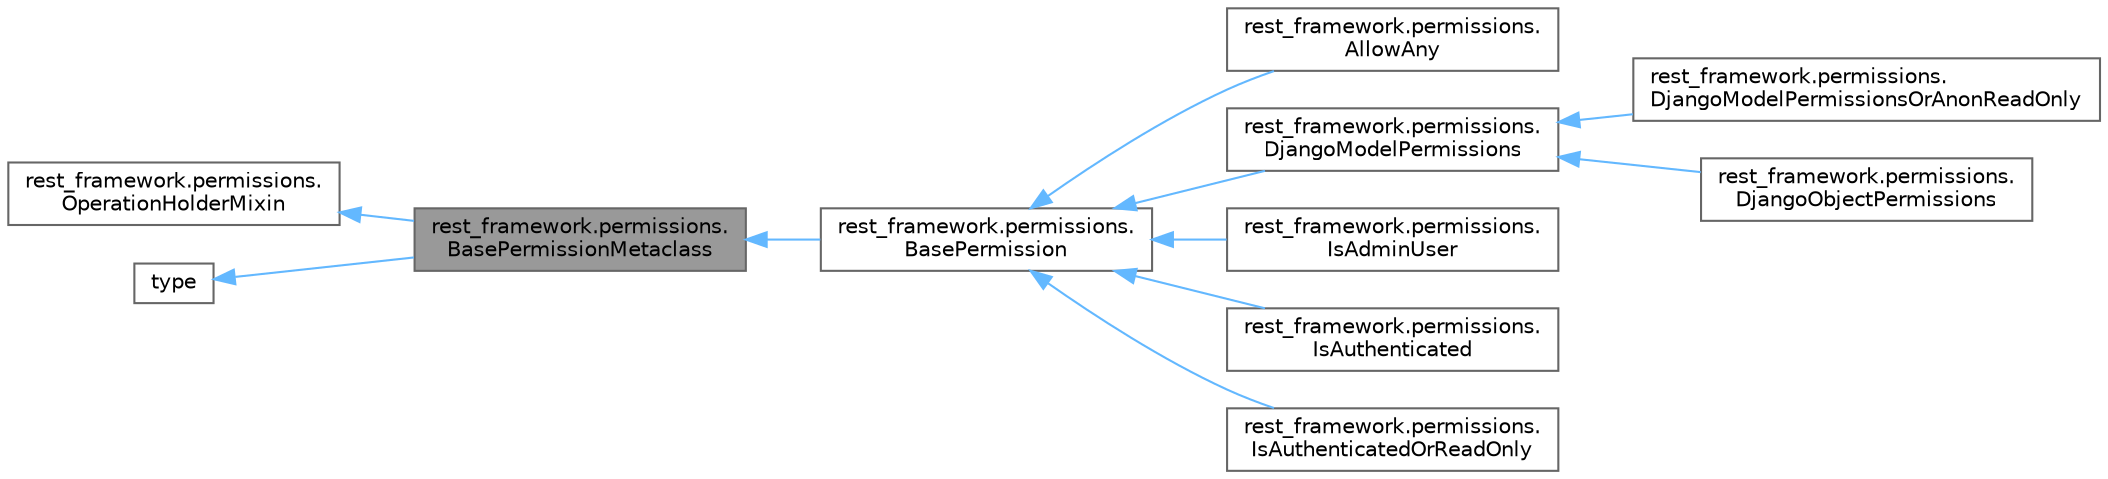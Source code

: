 digraph "rest_framework.permissions.BasePermissionMetaclass"
{
 // LATEX_PDF_SIZE
  bgcolor="transparent";
  edge [fontname=Helvetica,fontsize=10,labelfontname=Helvetica,labelfontsize=10];
  node [fontname=Helvetica,fontsize=10,shape=box,height=0.2,width=0.4];
  rankdir="LR";
  Node1 [id="Node000001",label="rest_framework.permissions.\lBasePermissionMetaclass",height=0.2,width=0.4,color="gray40", fillcolor="grey60", style="filled", fontcolor="black",tooltip=" "];
  Node2 -> Node1 [id="edge11_Node000001_Node000002",dir="back",color="steelblue1",style="solid",tooltip=" "];
  Node2 [id="Node000002",label="rest_framework.permissions.\lOperationHolderMixin",height=0.2,width=0.4,color="gray40", fillcolor="white", style="filled",URL="$classrest__framework_1_1permissions_1_1OperationHolderMixin.html",tooltip=" "];
  Node3 -> Node1 [id="edge12_Node000001_Node000003",dir="back",color="steelblue1",style="solid",tooltip=" "];
  Node3 [id="Node000003",label="type",height=0.2,width=0.4,color="gray40", fillcolor="white", style="filled",tooltip=" "];
  Node1 -> Node4 [id="edge13_Node000001_Node000004",dir="back",color="steelblue1",style="solid",tooltip=" "];
  Node4 [id="Node000004",label="rest_framework.permissions.\lBasePermission",height=0.2,width=0.4,color="gray40", fillcolor="white", style="filled",URL="$classrest__framework_1_1permissions_1_1BasePermission.html",tooltip=" "];
  Node4 -> Node5 [id="edge14_Node000004_Node000005",dir="back",color="steelblue1",style="solid",tooltip=" "];
  Node5 [id="Node000005",label="rest_framework.permissions.\lAllowAny",height=0.2,width=0.4,color="gray40", fillcolor="white", style="filled",URL="$classrest__framework_1_1permissions_1_1AllowAny.html",tooltip=" "];
  Node4 -> Node6 [id="edge15_Node000004_Node000006",dir="back",color="steelblue1",style="solid",tooltip=" "];
  Node6 [id="Node000006",label="rest_framework.permissions.\lDjangoModelPermissions",height=0.2,width=0.4,color="gray40", fillcolor="white", style="filled",URL="$classrest__framework_1_1permissions_1_1DjangoModelPermissions.html",tooltip=" "];
  Node6 -> Node7 [id="edge16_Node000006_Node000007",dir="back",color="steelblue1",style="solid",tooltip=" "];
  Node7 [id="Node000007",label="rest_framework.permissions.\lDjangoModelPermissionsOrAnonReadOnly",height=0.2,width=0.4,color="gray40", fillcolor="white", style="filled",URL="$classrest__framework_1_1permissions_1_1DjangoModelPermissionsOrAnonReadOnly.html",tooltip=" "];
  Node6 -> Node8 [id="edge17_Node000006_Node000008",dir="back",color="steelblue1",style="solid",tooltip=" "];
  Node8 [id="Node000008",label="rest_framework.permissions.\lDjangoObjectPermissions",height=0.2,width=0.4,color="gray40", fillcolor="white", style="filled",URL="$classrest__framework_1_1permissions_1_1DjangoObjectPermissions.html",tooltip=" "];
  Node4 -> Node9 [id="edge18_Node000004_Node000009",dir="back",color="steelblue1",style="solid",tooltip=" "];
  Node9 [id="Node000009",label="rest_framework.permissions.\lIsAdminUser",height=0.2,width=0.4,color="gray40", fillcolor="white", style="filled",URL="$classrest__framework_1_1permissions_1_1IsAdminUser.html",tooltip=" "];
  Node4 -> Node10 [id="edge19_Node000004_Node000010",dir="back",color="steelblue1",style="solid",tooltip=" "];
  Node10 [id="Node000010",label="rest_framework.permissions.\lIsAuthenticated",height=0.2,width=0.4,color="gray40", fillcolor="white", style="filled",URL="$classrest__framework_1_1permissions_1_1IsAuthenticated.html",tooltip=" "];
  Node4 -> Node11 [id="edge20_Node000004_Node000011",dir="back",color="steelblue1",style="solid",tooltip=" "];
  Node11 [id="Node000011",label="rest_framework.permissions.\lIsAuthenticatedOrReadOnly",height=0.2,width=0.4,color="gray40", fillcolor="white", style="filled",URL="$classrest__framework_1_1permissions_1_1IsAuthenticatedOrReadOnly.html",tooltip=" "];
}
